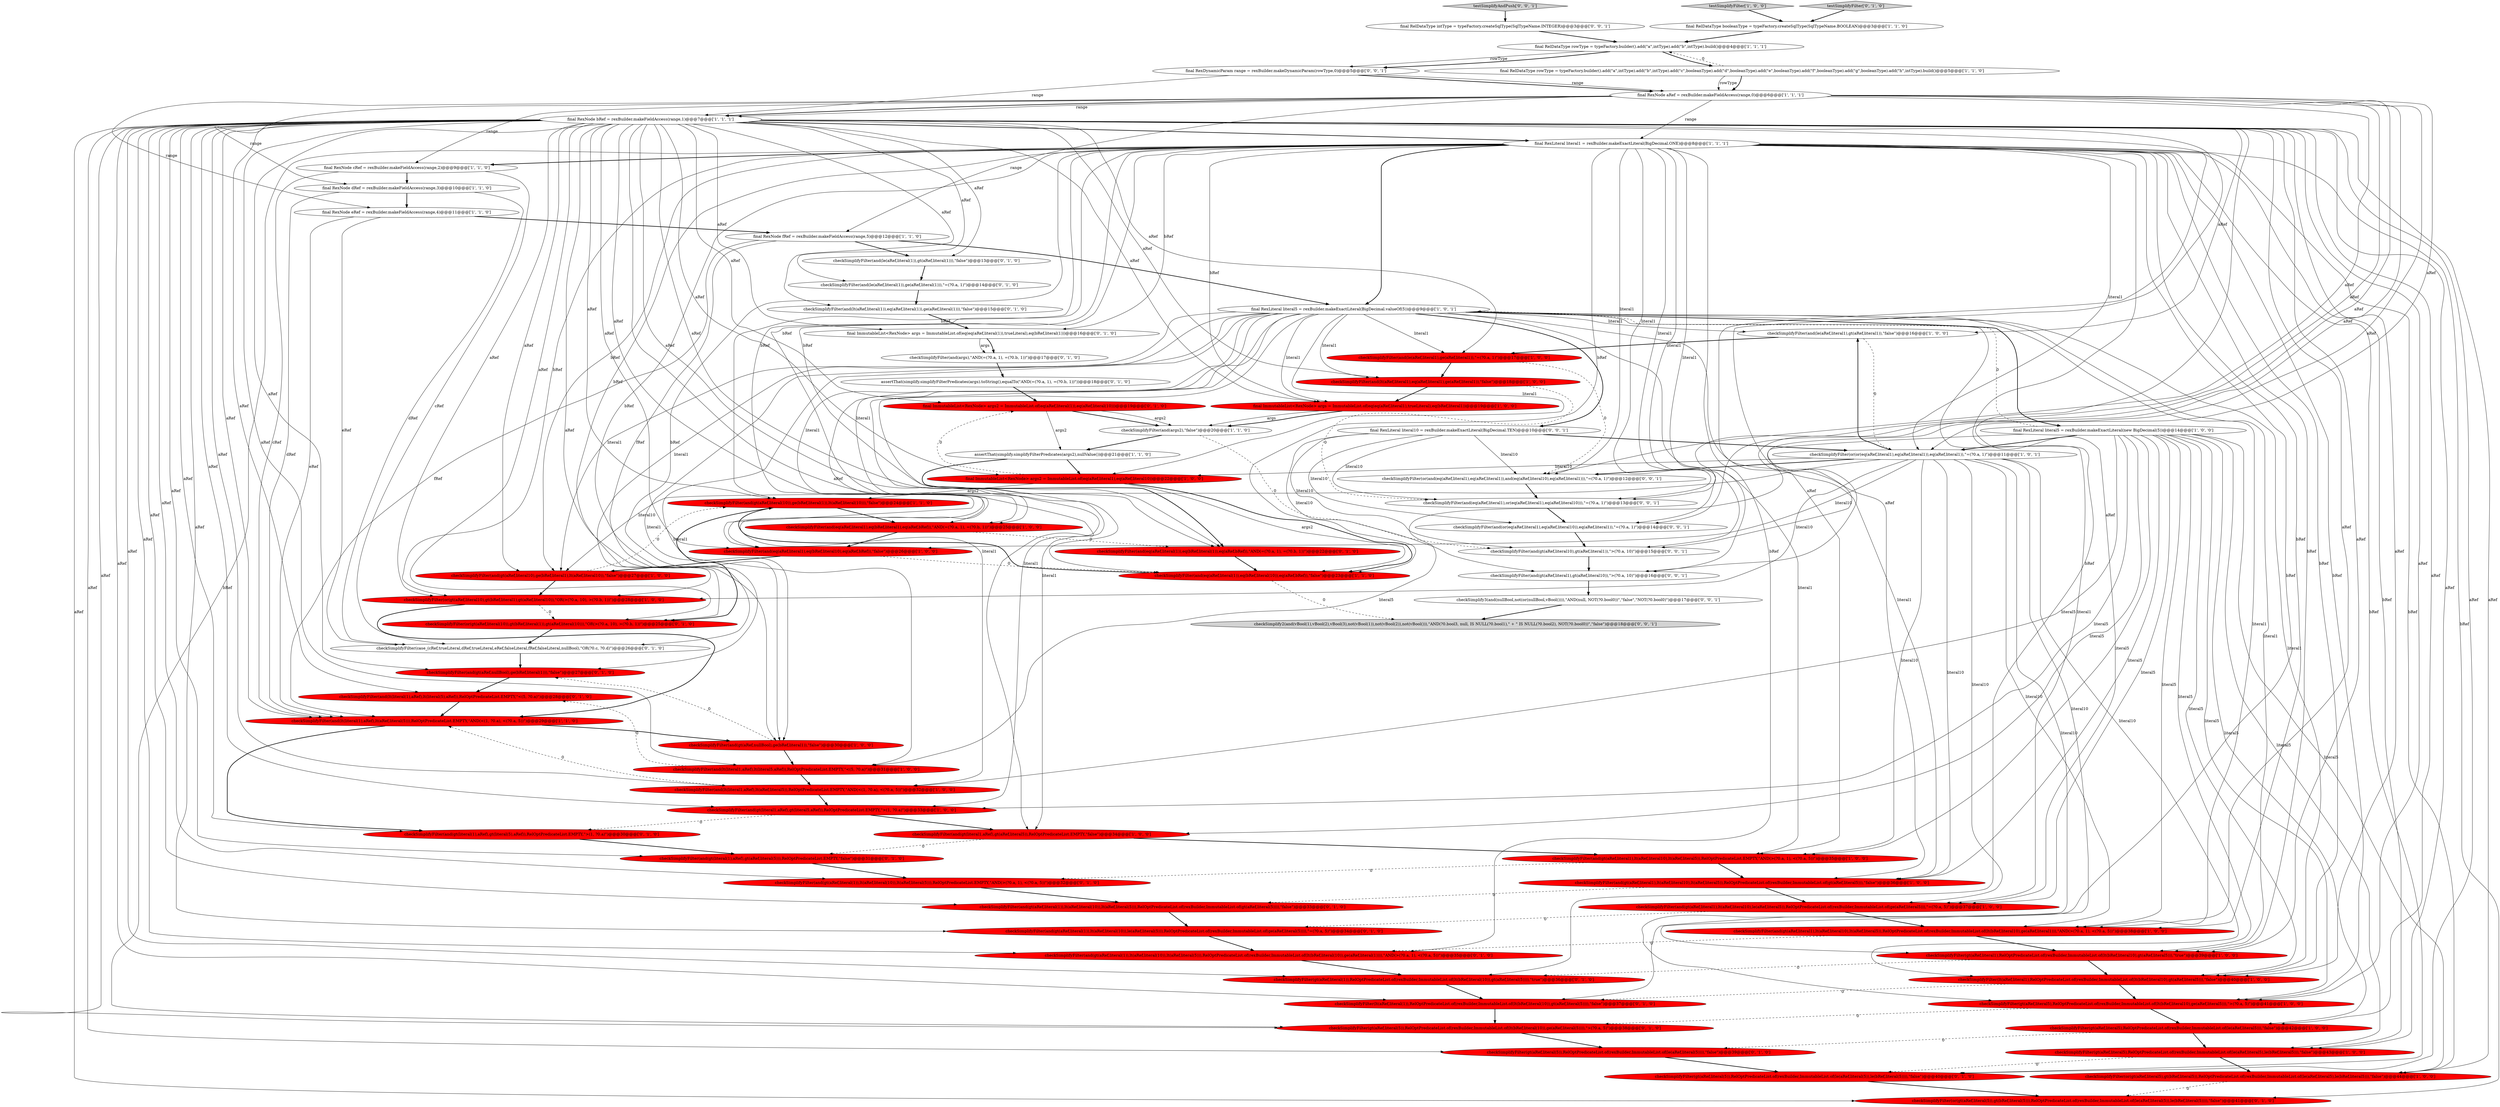 digraph {
56 [style = filled, label = "checkSimplifyFilter(gt(aRef,literal(5)),RelOptPredicateList.of(rexBuilder,ImmutableList.of(le(aRef,literal(5)))),\"false\")@@@39@@@['0', '1', '0']", fillcolor = red, shape = ellipse image = "AAA1AAABBB2BBB"];
29 [style = filled, label = "final RexLiteral literal5 = rexBuilder.makeExactLiteral(BigDecimal.valueOf(5))@@@9@@@['1', '0', '1']", fillcolor = white, shape = ellipse image = "AAA0AAABBB1BBB"];
65 [style = filled, label = "checkSimplifyFilter(and(args),\"AND(=(?0.a, 1), =(?0.b, 1))\")@@@17@@@['0', '1', '0']", fillcolor = white, shape = ellipse image = "AAA0AAABBB2BBB"];
72 [style = filled, label = "checkSimplifyFilter(and(gt(aRef,literal1),gt(aRef,literal10)),\">(?0.a, 10)\")@@@16@@@['0', '0', '1']", fillcolor = white, shape = ellipse image = "AAA0AAABBB3BBB"];
35 [style = filled, label = "checkSimplifyFilter(and(gt(aRef,literal(10)),ge(bRef,literal(1)),lt(aRef,literal(10))),\"false\")@@@24@@@['1', '1', '0']", fillcolor = red, shape = ellipse image = "AAA1AAABBB1BBB"];
52 [style = filled, label = "checkSimplifyFilter(and(gt(aRef,literal(1)),lt(aRef,literal(10)),lt(aRef,literal(5))),RelOptPredicateList.of(rexBuilder,ImmutableList.of(lt(bRef,literal(10)),ge(aRef,literal(1)))),\"AND(>(?0.a, 1), <(?0.a, 5))\")@@@35@@@['0', '1', '0']", fillcolor = red, shape = ellipse image = "AAA1AAABBB2BBB"];
15 [style = filled, label = "checkSimplifyFilter(and(lt(literal1,aRef),lt(aRef,literal5)),RelOptPredicateList.EMPTY,\"AND(<(1, ?0.a), <(?0.a, 5))\")@@@32@@@['1', '0', '0']", fillcolor = red, shape = ellipse image = "AAA1AAABBB1BBB"];
25 [style = filled, label = "checkSimplifyFilter(and(args2),\"false\")@@@20@@@['1', '1', '0']", fillcolor = white, shape = ellipse image = "AAA0AAABBB1BBB"];
70 [style = filled, label = "checkSimplifyFilter(or(and(eq(aRef,literal1),eq(aRef,literal1)),and(eq(aRef,literal10),eq(aRef,literal1))),\"=(?0.a, 1)\")@@@12@@@['0', '0', '1']", fillcolor = white, shape = ellipse image = "AAA0AAABBB3BBB"];
77 [style = filled, label = "final RelDataType intType = typeFactory.createSqlType(SqlTypeName.INTEGER)@@@3@@@['0', '0', '1']", fillcolor = white, shape = ellipse image = "AAA0AAABBB3BBB"];
7 [style = filled, label = "checkSimplifyFilter(and(gt(aRef,literal10),ge(bRef,literal1),lt(aRef,literal10)),\"false\")@@@27@@@['1', '0', '0']", fillcolor = red, shape = ellipse image = "AAA1AAABBB1BBB"];
43 [style = filled, label = "testSimplifyFilter['0', '1', '0']", fillcolor = lightgray, shape = diamond image = "AAA0AAABBB2BBB"];
31 [style = filled, label = "final RexNode eRef = rexBuilder.makeFieldAccess(range,4)@@@11@@@['1', '1', '0']", fillcolor = white, shape = ellipse image = "AAA0AAABBB1BBB"];
28 [style = filled, label = "final RexNode bRef = rexBuilder.makeFieldAccess(range,1)@@@7@@@['1', '1', '1']", fillcolor = white, shape = ellipse image = "AAA0AAABBB1BBB"];
67 [style = filled, label = "checkSimplifyFilter(and(lt(aRef,literal(1)),eq(aRef,literal(1)),ge(aRef,literal(1))),\"false\")@@@15@@@['0', '1', '0']", fillcolor = white, shape = ellipse image = "AAA0AAABBB2BBB"];
17 [style = filled, label = "checkSimplifyFilter(or(or(eq(aRef,literal1),eq(aRef,literal1)),eq(aRef,literal1)),\"=(?0.a, 1)\")@@@11@@@['1', '0', '1']", fillcolor = white, shape = ellipse image = "AAA0AAABBB1BBB"];
38 [style = filled, label = "checkSimplifyFilter(and(gt(aRef,literal1),lt(aRef,literal10),lt(aRef,literal5)),RelOptPredicateList.EMPTY,\"AND(>(?0.a, 1), <(?0.a, 5))\")@@@35@@@['1', '0', '0']", fillcolor = red, shape = ellipse image = "AAA1AAABBB1BBB"];
32 [style = filled, label = "testSimplifyFilter['1', '0', '0']", fillcolor = lightgray, shape = diamond image = "AAA0AAABBB1BBB"];
59 [style = filled, label = "checkSimplifyFilter(and(gt(aRef,literal(1)),lt(aRef,literal(10)),lt(aRef,literal(5))),RelOptPredicateList.of(rexBuilder,ImmutableList.of(gt(aRef,literal(5)))),\"false\")@@@33@@@['0', '1', '0']", fillcolor = red, shape = ellipse image = "AAA1AAABBB2BBB"];
24 [style = filled, label = "checkSimplifyFilter(lt(aRef,literal1),RelOptPredicateList.of(rexBuilder,ImmutableList.of(lt(bRef,literal10),gt(aRef,literal5))),\"false\")@@@40@@@['1', '0', '0']", fillcolor = red, shape = ellipse image = "AAA1AAABBB1BBB"];
62 [style = filled, label = "checkSimplifyFilter(and(gt(literal(1),aRef),gt(aRef,literal(5))),RelOptPredicateList.EMPTY,\"false\")@@@31@@@['0', '1', '0']", fillcolor = red, shape = ellipse image = "AAA1AAABBB2BBB"];
26 [style = filled, label = "checkSimplifyFilter(and(le(aRef,literal1),gt(aRef,literal1)),\"false\")@@@16@@@['1', '0', '0']", fillcolor = white, shape = ellipse image = "AAA0AAABBB1BBB"];
18 [style = filled, label = "checkSimplifyFilter(gt(aRef,literal1),RelOptPredicateList.of(rexBuilder,ImmutableList.of(lt(bRef,literal10),gt(aRef,literal5))),\"true\")@@@39@@@['1', '0', '0']", fillcolor = red, shape = ellipse image = "AAA1AAABBB1BBB"];
66 [style = filled, label = "checkSimplifyFilter(and(lt(literal(1),aRef),lt(literal(5),aRef)),RelOptPredicateList.EMPTY,\"<(5, ?0.a)\")@@@28@@@['0', '1', '0']", fillcolor = red, shape = ellipse image = "AAA1AAABBB2BBB"];
9 [style = filled, label = "final RelDataType booleanType = typeFactory.createSqlType(SqlTypeName.BOOLEAN)@@@3@@@['1', '1', '0']", fillcolor = white, shape = ellipse image = "AAA0AAABBB1BBB"];
54 [style = filled, label = "checkSimplifyFilter(and(le(aRef,literal(1)),gt(aRef,literal(1))),\"false\")@@@13@@@['0', '1', '0']", fillcolor = white, shape = ellipse image = "AAA0AAABBB2BBB"];
76 [style = filled, label = "final RexLiteral literal10 = rexBuilder.makeExactLiteral(BigDecimal.TEN)@@@10@@@['0', '0', '1']", fillcolor = white, shape = ellipse image = "AAA0AAABBB3BBB"];
78 [style = filled, label = "checkSimplifyFilter(and(or(eq(aRef,literal1),eq(aRef,literal10)),eq(aRef,literal1)),\"=(?0.a, 1)\")@@@14@@@['0', '0', '1']", fillcolor = white, shape = ellipse image = "AAA0AAABBB3BBB"];
57 [style = filled, label = "final ImmutableList<RexNode> args2 = ImmutableList.of(eq(aRef,literal(1)),eq(aRef,literal(10)))@@@19@@@['0', '1', '0']", fillcolor = red, shape = ellipse image = "AAA1AAABBB2BBB"];
58 [style = filled, label = "checkSimplifyFilter(and(gt(aRef,literal(1)),lt(aRef,literal(10)),le(aRef,literal(5))),RelOptPredicateList.of(rexBuilder,ImmutableList.of(ge(aRef,literal(5)))),\"=(?0.a, 5)\")@@@34@@@['0', '1', '0']", fillcolor = red, shape = ellipse image = "AAA1AAABBB2BBB"];
20 [style = filled, label = "final ImmutableList<RexNode> args2 = ImmutableList.of(eq(aRef,literal1),eq(aRef,literal10))@@@22@@@['1', '0', '0']", fillcolor = red, shape = ellipse image = "AAA1AAABBB1BBB"];
40 [style = filled, label = "assertThat(simplify.simplifyFilterPredicates(args2),nullValue())@@@21@@@['1', '1', '0']", fillcolor = white, shape = ellipse image = "AAA0AAABBB1BBB"];
61 [style = filled, label = "checkSimplifyFilter(gt(aRef,literal(5)),RelOptPredicateList.of(rexBuilder,ImmutableList.of(lt(bRef,literal(10)),ge(aRef,literal(5)))),\">(?0.a, 5)\")@@@38@@@['0', '1', '0']", fillcolor = red, shape = ellipse image = "AAA1AAABBB2BBB"];
36 [style = filled, label = "checkSimplifyFilter(and(gt(literal1,aRef),gt(aRef,literal5)),RelOptPredicateList.EMPTY,\"false\")@@@34@@@['1', '0', '0']", fillcolor = red, shape = ellipse image = "AAA1AAABBB1BBB"];
50 [style = filled, label = "checkSimplifyFilter(and(eq(aRef,literal(1)),eq(bRef,literal(1)),eq(aRef,bRef)),\"AND(=(?0.a, 1), =(?0.b, 1))\")@@@22@@@['0', '1', '0']", fillcolor = red, shape = ellipse image = "AAA1AAABBB2BBB"];
27 [style = filled, label = "checkSimplifyFilter(or(gt(aRef,literal5),gt(bRef,literal5)),RelOptPredicateList.of(rexBuilder,ImmutableList.of(le(aRef,literal5),le(bRef,literal5))),\"false\")@@@44@@@['1', '0', '0']", fillcolor = red, shape = ellipse image = "AAA1AAABBB1BBB"];
46 [style = filled, label = "checkSimplifyFilter(or(gt(aRef,literal(10)),gt(bRef,literal(1)),gt(aRef,literal(10))),\"OR(>(?0.a, 10), >(?0.b, 1))\")@@@25@@@['0', '1', '0']", fillcolor = red, shape = ellipse image = "AAA1AAABBB2BBB"];
14 [style = filled, label = "final RexNode aRef = rexBuilder.makeFieldAccess(range,0)@@@6@@@['1', '1', '1']", fillcolor = white, shape = ellipse image = "AAA0AAABBB1BBB"];
19 [style = filled, label = "checkSimplifyFilter(and(gt(aRef,literal1),lt(aRef,literal10),le(aRef,literal5)),RelOptPredicateList.of(rexBuilder,ImmutableList.of(ge(aRef,literal5))),\"=(?0.a, 5)\")@@@37@@@['1', '0', '0']", fillcolor = red, shape = ellipse image = "AAA1AAABBB1BBB"];
71 [style = filled, label = "checkSimplify3(and(nullBool,not(or(nullBool,vBool()))),\"AND(null, NOT(?0.bool0))\",\"false\",\"NOT(?0.bool0)\")@@@17@@@['0', '0', '1']", fillcolor = white, shape = ellipse image = "AAA0AAABBB3BBB"];
3 [style = filled, label = "final RexLiteral literal5 = rexBuilder.makeExactLiteral(new BigDecimal(5))@@@14@@@['1', '0', '0']", fillcolor = white, shape = ellipse image = "AAA0AAABBB1BBB"];
12 [style = filled, label = "checkSimplifyFilter(gt(aRef,literal5),RelOptPredicateList.of(rexBuilder,ImmutableList.of(lt(bRef,literal10),ge(aRef,literal5))),\">(?0.a, 5)\")@@@41@@@['1', '0', '0']", fillcolor = red, shape = ellipse image = "AAA1AAABBB1BBB"];
23 [style = filled, label = "checkSimplifyFilter(and(gt(literal1,aRef),gt(literal5,aRef)),RelOptPredicateList.EMPTY,\">(1, ?0.a)\")@@@33@@@['1', '0', '0']", fillcolor = red, shape = ellipse image = "AAA1AAABBB1BBB"];
37 [style = filled, label = "checkSimplifyFilter(and(eq(aRef,literal1),eq(bRef,literal10),eq(aRef,bRef)),\"false\")@@@26@@@['1', '0', '0']", fillcolor = red, shape = ellipse image = "AAA1AAABBB1BBB"];
44 [style = filled, label = "checkSimplifyFilter(or(gt(aRef,literal(5)),gt(bRef,literal(5))),RelOptPredicateList.of(rexBuilder,ImmutableList.of(le(aRef,literal(5)),le(bRef,literal(5)))),\"false\")@@@41@@@['0', '1', '0']", fillcolor = red, shape = ellipse image = "AAA1AAABBB2BBB"];
60 [style = filled, label = "checkSimplifyFilter(and(gt(literal(1),aRef),gt(literal(5),aRef)),RelOptPredicateList.EMPTY,\">(1, ?0.a)\")@@@30@@@['0', '1', '0']", fillcolor = red, shape = ellipse image = "AAA1AAABBB2BBB"];
30 [style = filled, label = "checkSimplifyFilter(gt(aRef,literal5),RelOptPredicateList.of(rexBuilder,ImmutableList.of(le(aRef,literal5),le(bRef,literal5))),\"false\")@@@43@@@['1', '0', '0']", fillcolor = red, shape = ellipse image = "AAA1AAABBB1BBB"];
45 [style = filled, label = "final ImmutableList<RexNode> args = ImmutableList.of(eq(eq(aRef,literal(1)),trueLiteral),eq(bRef,literal(1)))@@@16@@@['0', '1', '0']", fillcolor = white, shape = ellipse image = "AAA0AAABBB2BBB"];
4 [style = filled, label = "final RexNode dRef = rexBuilder.makeFieldAccess(range,3)@@@10@@@['1', '1', '0']", fillcolor = white, shape = ellipse image = "AAA0AAABBB1BBB"];
2 [style = filled, label = "checkSimplifyFilter(and(lt(literal1,aRef),lt(literal5,aRef)),RelOptPredicateList.EMPTY,\"<(5, ?0.a)\")@@@31@@@['1', '0', '0']", fillcolor = red, shape = ellipse image = "AAA1AAABBB1BBB"];
11 [style = filled, label = "final ImmutableList<RexNode> args = ImmutableList.of(eq(eq(aRef,literal1),trueLiteral),eq(bRef,literal1))@@@19@@@['1', '0', '0']", fillcolor = red, shape = ellipse image = "AAA1AAABBB1BBB"];
47 [style = filled, label = "checkSimplifyFilter(case_(cRef,trueLiteral,dRef,trueLiteral,eRef,falseLiteral,fRef,falseLiteral,nullBool),\"OR(?0.c, ?0.d)\")@@@26@@@['0', '1', '0']", fillcolor = white, shape = ellipse image = "AAA0AAABBB2BBB"];
48 [style = filled, label = "checkSimplifyFilter(gt(aRef,literal(1)),RelOptPredicateList.of(rexBuilder,ImmutableList.of(lt(bRef,literal(10)),gt(aRef,literal(5)))),\"true\")@@@36@@@['0', '1', '0']", fillcolor = red, shape = ellipse image = "AAA1AAABBB2BBB"];
63 [style = filled, label = "checkSimplifyFilter(gt(aRef,literal(5)),RelOptPredicateList.of(rexBuilder,ImmutableList.of(le(aRef,literal(5)),le(bRef,literal(5)))),\"false\")@@@40@@@['0', '1', '0']", fillcolor = red, shape = ellipse image = "AAA1AAABBB2BBB"];
8 [style = filled, label = "checkSimplifyFilter(or(gt(aRef,literal10),gt(bRef,literal1),gt(aRef,literal10)),\"OR(>(?0.a, 10), >(?0.b, 1))\")@@@28@@@['1', '0', '0']", fillcolor = red, shape = ellipse image = "AAA1AAABBB1BBB"];
22 [style = filled, label = "checkSimplifyFilter(and(gt(aRef,nullBool),ge(bRef,literal1)),\"false\")@@@30@@@['1', '0', '0']", fillcolor = red, shape = ellipse image = "AAA1AAABBB1BBB"];
55 [style = filled, label = "checkSimplifyFilter(and(gt(aRef,literal(1)),lt(aRef,literal(10)),lt(aRef,literal(5))),RelOptPredicateList.EMPTY,\"AND(>(?0.a, 1), <(?0.a, 5))\")@@@32@@@['0', '1', '0']", fillcolor = red, shape = ellipse image = "AAA1AAABBB2BBB"];
33 [style = filled, label = "checkSimplifyFilter(and(lt(literal(1),aRef),lt(aRef,literal(5))),RelOptPredicateList.EMPTY,\"AND(<(1, ?0.a), <(?0.a, 5))\")@@@29@@@['1', '1', '0']", fillcolor = red, shape = ellipse image = "AAA1AAABBB1BBB"];
64 [style = filled, label = "checkSimplifyFilter(and(le(aRef,literal(1)),ge(aRef,literal(1))),\"=(?0.a, 1)\")@@@14@@@['0', '1', '0']", fillcolor = white, shape = ellipse image = "AAA0AAABBB2BBB"];
53 [style = filled, label = "assertThat(simplify.simplifyFilterPredicates(args).toString(),equalTo(\"AND(=(?0.a, 1), =(?0.b, 1))\"))@@@18@@@['0', '1', '0']", fillcolor = white, shape = ellipse image = "AAA0AAABBB2BBB"];
68 [style = filled, label = "testSimplifyAndPush['0', '0', '1']", fillcolor = lightgray, shape = diamond image = "AAA0AAABBB3BBB"];
0 [style = filled, label = "final RelDataType rowType = typeFactory.builder().add(\"a\",intType).add(\"b\",intType).build()@@@4@@@['1', '1', '1']", fillcolor = white, shape = ellipse image = "AAA0AAABBB1BBB"];
13 [style = filled, label = "final RexLiteral literal1 = rexBuilder.makeExactLiteral(BigDecimal.ONE)@@@8@@@['1', '1', '1']", fillcolor = white, shape = ellipse image = "AAA0AAABBB1BBB"];
16 [style = filled, label = "checkSimplifyFilter(gt(aRef,literal5),RelOptPredicateList.of(rexBuilder,ImmutableList.of(le(aRef,literal5))),\"false\")@@@42@@@['1', '0', '0']", fillcolor = red, shape = ellipse image = "AAA1AAABBB1BBB"];
21 [style = filled, label = "checkSimplifyFilter(and(eq(aRef,literal1),eq(bRef,literal1),eq(aRef,bRef)),\"AND(=(?0.a, 1), =(?0.b, 1))\")@@@25@@@['1', '0', '0']", fillcolor = red, shape = ellipse image = "AAA1AAABBB1BBB"];
69 [style = filled, label = "checkSimplify2(and(vBool(1),vBool(2),vBool(3),not(vBool(1)),not(vBool(2)),not(vBool())),\"AND(?0.bool3, null, IS NULL(?0.bool1),\" + \" IS NULL(?0.bool2), NOT(?0.bool0))\",\"false\")@@@18@@@['0', '0', '1']", fillcolor = lightgray, shape = ellipse image = "AAA0AAABBB3BBB"];
41 [style = filled, label = "checkSimplifyFilter(and(gt(aRef,literal1),lt(aRef,literal10),lt(aRef,literal5)),RelOptPredicateList.of(rexBuilder,ImmutableList.of(gt(aRef,literal5))),\"false\")@@@36@@@['1', '0', '0']", fillcolor = red, shape = ellipse image = "AAA1AAABBB1BBB"];
73 [style = filled, label = "final RexDynamicParam range = rexBuilder.makeDynamicParam(rowType,0)@@@5@@@['0', '0', '1']", fillcolor = white, shape = ellipse image = "AAA0AAABBB3BBB"];
51 [style = filled, label = "checkSimplifyFilter(and(gt(aRef,nullBool),ge(bRef,literal(1))),\"false\")@@@27@@@['0', '1', '0']", fillcolor = red, shape = ellipse image = "AAA1AAABBB2BBB"];
42 [style = filled, label = "checkSimplifyFilter(and(gt(aRef,literal1),lt(aRef,literal10),lt(aRef,literal5)),RelOptPredicateList.of(rexBuilder,ImmutableList.of(lt(bRef,literal10),ge(aRef,literal1))),\"AND(>(?0.a, 1), <(?0.a, 5))\")@@@38@@@['1', '0', '0']", fillcolor = red, shape = ellipse image = "AAA1AAABBB1BBB"];
74 [style = filled, label = "checkSimplifyFilter(and(eq(aRef,literal1),or(eq(aRef,literal1),eq(aRef,literal10))),\"=(?0.a, 1)\")@@@13@@@['0', '0', '1']", fillcolor = white, shape = ellipse image = "AAA0AAABBB3BBB"];
49 [style = filled, label = "checkSimplifyFilter(lt(aRef,literal(1)),RelOptPredicateList.of(rexBuilder,ImmutableList.of(lt(bRef,literal(10)),gt(aRef,literal(5)))),\"false\")@@@37@@@['0', '1', '0']", fillcolor = red, shape = ellipse image = "AAA1AAABBB2BBB"];
75 [style = filled, label = "checkSimplifyFilter(and(gt(aRef,literal10),gt(aRef,literal1)),\">(?0.a, 10)\")@@@15@@@['0', '0', '1']", fillcolor = white, shape = ellipse image = "AAA0AAABBB3BBB"];
1 [style = filled, label = "checkSimplifyFilter(and(lt(aRef,literal1),eq(aRef,literal1),ge(aRef,literal1)),\"false\")@@@18@@@['1', '0', '0']", fillcolor = red, shape = ellipse image = "AAA1AAABBB1BBB"];
6 [style = filled, label = "final RexNode cRef = rexBuilder.makeFieldAccess(range,2)@@@9@@@['1', '1', '0']", fillcolor = white, shape = ellipse image = "AAA0AAABBB1BBB"];
34 [style = filled, label = "final RelDataType rowType = typeFactory.builder().add(\"a\",intType).add(\"b\",intType).add(\"c\",booleanType).add(\"d\",booleanType).add(\"e\",booleanType).add(\"f\",booleanType).add(\"g\",booleanType).add(\"h\",intType).build()@@@5@@@['1', '1', '0']", fillcolor = white, shape = ellipse image = "AAA0AAABBB1BBB"];
10 [style = filled, label = "final RexNode fRef = rexBuilder.makeFieldAccess(range,5)@@@12@@@['1', '1', '0']", fillcolor = white, shape = ellipse image = "AAA0AAABBB1BBB"];
39 [style = filled, label = "checkSimplifyFilter(and(le(aRef,literal1),ge(aRef,literal1)),\"=(?0.a, 1)\")@@@17@@@['1', '0', '0']", fillcolor = red, shape = ellipse image = "AAA1AAABBB1BBB"];
5 [style = filled, label = "checkSimplifyFilter(and(eq(aRef,literal(1)),eq(bRef,literal(10)),eq(aRef,bRef)),\"false\")@@@23@@@['1', '1', '0']", fillcolor = red, shape = ellipse image = "AAA1AAABBB1BBB"];
21->50 [style = dashed, label="0"];
29->76 [style = bold, label=""];
57->25 [style = solid, label="args2"];
14->74 [style = solid, label="aRef"];
45->65 [style = bold, label=""];
28->16 [style = solid, label="aRef"];
11->25 [style = solid, label="args"];
41->19 [style = bold, label=""];
61->56 [style = bold, label=""];
20->35 [style = solid, label="args2"];
14->78 [style = solid, label="aRef"];
10->54 [style = bold, label=""];
28->38 [style = solid, label="aRef"];
13->27 [style = solid, label="bRef"];
29->22 [style = solid, label="literal1"];
17->38 [style = solid, label="literal10"];
13->7 [style = solid, label="bRef"];
13->24 [style = solid, label="bRef"];
28->50 [style = solid, label="aRef"];
38->55 [style = dashed, label="0"];
14->28 [style = bold, label=""];
17->70 [style = bold, label=""];
34->0 [style = dashed, label="0"];
38->41 [style = bold, label=""];
62->55 [style = bold, label=""];
59->58 [style = bold, label=""];
40->20 [style = bold, label=""];
28->56 [style = solid, label="aRef"];
2->66 [style = dashed, label="0"];
14->31 [style = solid, label="range"];
7->8 [style = bold, label=""];
76->17 [style = bold, label=""];
13->5 [style = solid, label="bRef"];
3->12 [style = solid, label="literal5"];
28->1 [style = solid, label="aRef"];
20->5 [style = solid, label="args2"];
29->7 [style = solid, label="literal1"];
3->27 [style = solid, label="literal5"];
5->69 [style = dashed, label="0"];
17->24 [style = solid, label="literal10"];
28->51 [style = solid, label="aRef"];
29->21 [style = solid, label="literal1"];
29->2 [style = solid, label="literal1"];
13->22 [style = solid, label="bRef"];
17->19 [style = solid, label="literal10"];
28->67 [style = solid, label="aRef"];
28->22 [style = solid, label="aRef"];
50->5 [style = bold, label=""];
3->38 [style = solid, label="literal5"];
0->73 [style = solid, label="rowType"];
78->75 [style = bold, label=""];
76->75 [style = solid, label="literal10"];
7->35 [style = dashed, label="0"];
2->15 [style = bold, label=""];
47->51 [style = bold, label=""];
29->42 [style = solid, label="literal1"];
15->33 [style = dashed, label="0"];
19->58 [style = dashed, label="0"];
28->35 [style = solid, label="aRef"];
3->16 [style = solid, label="literal5"];
23->36 [style = bold, label=""];
3->41 [style = solid, label="literal5"];
28->2 [style = solid, label="aRef"];
13->35 [style = solid, label="bRef"];
70->74 [style = bold, label=""];
66->33 [style = bold, label=""];
13->46 [style = solid, label="bRef"];
25->40 [style = bold, label=""];
11->25 [style = bold, label=""];
28->54 [style = solid, label="aRef"];
30->63 [style = dashed, label="0"];
19->42 [style = bold, label=""];
13->72 [style = solid, label="literal1"];
40->50 [style = bold, label=""];
48->49 [style = bold, label=""];
13->30 [style = solid, label="bRef"];
13->75 [style = solid, label="literal1"];
29->11 [style = solid, label="literal1"];
36->62 [style = dashed, label="0"];
74->78 [style = bold, label=""];
55->59 [style = bold, label=""];
28->5 [style = solid, label="aRef"];
22->51 [style = dashed, label="0"];
13->49 [style = solid, label="bRef"];
30->27 [style = bold, label=""];
28->26 [style = solid, label="aRef"];
60->62 [style = bold, label=""];
13->8 [style = solid, label="bRef"];
3->18 [style = solid, label="literal5"];
13->48 [style = solid, label="bRef"];
76->78 [style = solid, label="literal10"];
10->33 [style = solid, label="fRef"];
29->19 [style = solid, label="literal1"];
3->30 [style = solid, label="literal5"];
3->23 [style = solid, label="literal5"];
13->74 [style = solid, label="literal1"];
28->44 [style = solid, label="aRef"];
4->47 [style = solid, label="dRef"];
13->50 [style = solid, label="bRef"];
26->17 [style = dashed, label="0"];
8->46 [style = dashed, label="0"];
57->25 [style = bold, label=""];
28->39 [style = solid, label="aRef"];
29->20 [style = solid, label="literal1"];
35->21 [style = bold, label=""];
1->11 [style = bold, label=""];
76->70 [style = solid, label="literal10"];
23->60 [style = dashed, label="0"];
0->34 [style = bold, label=""];
6->4 [style = bold, label=""];
14->4 [style = solid, label="range"];
17->41 [style = solid, label="literal10"];
21->37 [style = bold, label=""];
28->41 [style = solid, label="aRef"];
29->23 [style = solid, label="literal1"];
17->20 [style = solid, label="literal10"];
6->47 [style = solid, label="cRef"];
73->28 [style = solid, label="range"];
17->18 [style = solid, label="literal10"];
28->18 [style = solid, label="aRef"];
25->75 [style = dashed, label="0"];
14->70 [style = solid, label="aRef"];
72->71 [style = bold, label=""];
20->57 [style = dashed, label="0"];
52->48 [style = bold, label=""];
28->64 [style = solid, label="aRef"];
28->20 [style = solid, label="aRef"];
28->23 [style = solid, label="aRef"];
17->37 [style = solid, label="literal10"];
34->14 [style = bold, label=""];
28->59 [style = solid, label="aRef"];
65->53 [style = bold, label=""];
14->75 [style = solid, label="aRef"];
13->63 [style = solid, label="bRef"];
29->24 [style = solid, label="literal1"];
28->48 [style = solid, label="aRef"];
13->18 [style = solid, label="bRef"];
67->45 [style = bold, label=""];
31->33 [style = solid, label="eRef"];
54->64 [style = bold, label=""];
8->33 [style = bold, label=""];
24->12 [style = bold, label=""];
28->15 [style = solid, label="aRef"];
18->24 [style = bold, label=""];
22->2 [style = bold, label=""];
13->52 [style = solid, label="bRef"];
28->61 [style = solid, label="aRef"];
57->40 [style = solid, label="args2"];
13->21 [style = solid, label="bRef"];
28->11 [style = solid, label="aRef"];
29->18 [style = solid, label="literal1"];
17->7 [style = solid, label="literal10"];
17->42 [style = solid, label="literal10"];
29->8 [style = solid, label="literal1"];
29->36 [style = solid, label="literal1"];
6->33 [style = solid, label="cRef"];
3->36 [style = solid, label="literal5"];
28->58 [style = solid, label="aRef"];
13->51 [style = solid, label="bRef"];
28->52 [style = solid, label="aRef"];
18->48 [style = dashed, label="0"];
49->61 [style = bold, label=""];
29->26 [style = solid, label="literal1"];
13->61 [style = solid, label="bRef"];
13->70 [style = solid, label="literal1"];
43->9 [style = bold, label=""];
13->37 [style = solid, label="bRef"];
37->7 [style = bold, label=""];
14->72 [style = solid, label="aRef"];
28->66 [style = solid, label="aRef"];
28->57 [style = solid, label="aRef"];
3->15 [style = solid, label="literal5"];
14->10 [style = solid, label="range"];
4->31 [style = bold, label=""];
32->9 [style = bold, label=""];
3->19 [style = solid, label="literal5"];
13->11 [style = solid, label="bRef"];
37->5 [style = dashed, label="0"];
28->8 [style = solid, label="aRef"];
28->27 [style = solid, label="aRef"];
31->10 [style = bold, label=""];
29->1 [style = solid, label="literal1"];
29->37 [style = solid, label="literal1"];
73->14 [style = bold, label=""];
28->33 [style = solid, label="aRef"];
16->30 [style = bold, label=""];
28->63 [style = solid, label="aRef"];
28->30 [style = solid, label="aRef"];
14->13 [style = solid, label="range"];
28->36 [style = solid, label="aRef"];
29->15 [style = solid, label="literal1"];
3->17 [style = bold, label=""];
39->1 [style = bold, label=""];
75->72 [style = bold, label=""];
14->28 [style = solid, label="range"];
14->17 [style = solid, label="aRef"];
64->67 [style = bold, label=""];
27->44 [style = dashed, label="0"];
56->63 [style = bold, label=""];
13->45 [style = solid, label="bRef"];
13->6 [style = bold, label=""];
3->42 [style = solid, label="literal5"];
29->39 [style = solid, label="literal1"];
5->35 [style = bold, label=""];
17->12 [style = solid, label="literal10"];
33->22 [style = bold, label=""];
28->45 [style = solid, label="aRef"];
24->49 [style = dashed, label="0"];
3->29 [style = dashed, label="0"];
63->44 [style = bold, label=""];
28->12 [style = solid, label="aRef"];
15->23 [style = bold, label=""];
42->18 [style = bold, label=""];
17->26 [style = bold, label=""];
39->70 [style = dashed, label="0"];
0->73 [style = bold, label=""];
13->44 [style = solid, label="bRef"];
9->0 [style = bold, label=""];
28->19 [style = solid, label="aRef"];
33->60 [style = bold, label=""];
73->14 [style = solid, label="range"];
53->57 [style = bold, label=""];
3->24 [style = solid, label="literal5"];
29->3 [style = bold, label=""];
13->12 [style = solid, label="bRef"];
13->78 [style = solid, label="literal1"];
76->72 [style = solid, label="literal10"];
28->13 [style = bold, label=""];
28->46 [style = solid, label="aRef"];
12->16 [style = bold, label=""];
76->74 [style = solid, label="literal10"];
77->0 [style = bold, label=""];
29->41 [style = solid, label="literal1"];
28->42 [style = solid, label="aRef"];
28->62 [style = solid, label="aRef"];
46->47 [style = bold, label=""];
1->74 [style = dashed, label="0"];
26->39 [style = bold, label=""];
13->17 [style = solid, label="literal1"];
71->69 [style = bold, label=""];
68->77 [style = bold, label=""];
20->5 [style = bold, label=""];
45->65 [style = solid, label="args"];
29->38 [style = solid, label="literal1"];
28->21 [style = solid, label="aRef"];
13->29 [style = bold, label=""];
13->42 [style = solid, label="bRef"];
10->47 [style = solid, label="fRef"];
16->56 [style = dashed, label="0"];
10->29 [style = bold, label=""];
28->37 [style = solid, label="aRef"];
28->55 [style = solid, label="aRef"];
12->61 [style = dashed, label="0"];
34->14 [style = solid, label="rowType"];
31->47 [style = solid, label="eRef"];
4->33 [style = solid, label="dRef"];
3->2 [style = solid, label="literal5"];
58->52 [style = bold, label=""];
28->49 [style = solid, label="aRef"];
36->38 [style = bold, label=""];
28->60 [style = solid, label="aRef"];
17->8 [style = solid, label="literal10"];
14->6 [style = solid, label="range"];
41->59 [style = dashed, label="0"];
42->52 [style = dashed, label="0"];
28->24 [style = solid, label="aRef"];
51->66 [style = bold, label=""];
28->7 [style = solid, label="aRef"];
35->46 [style = bold, label=""];
}
